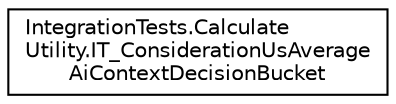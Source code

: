 digraph "Graphical Class Hierarchy"
{
 // LATEX_PDF_SIZE
  edge [fontname="Helvetica",fontsize="10",labelfontname="Helvetica",labelfontsize="10"];
  node [fontname="Helvetica",fontsize="10",shape=record];
  rankdir="LR";
  Node0 [label="IntegrationTests.Calculate\lUtility.IT_ConsiderationUsAverage\lAiContextDecisionBucket",height=0.2,width=0.4,color="black", fillcolor="white", style="filled",URL="$class_integration_tests_1_1_calculate_utility_1_1_i_t___consideration_us_average_ai_context_decision_bucket.html",tooltip=" "];
}
